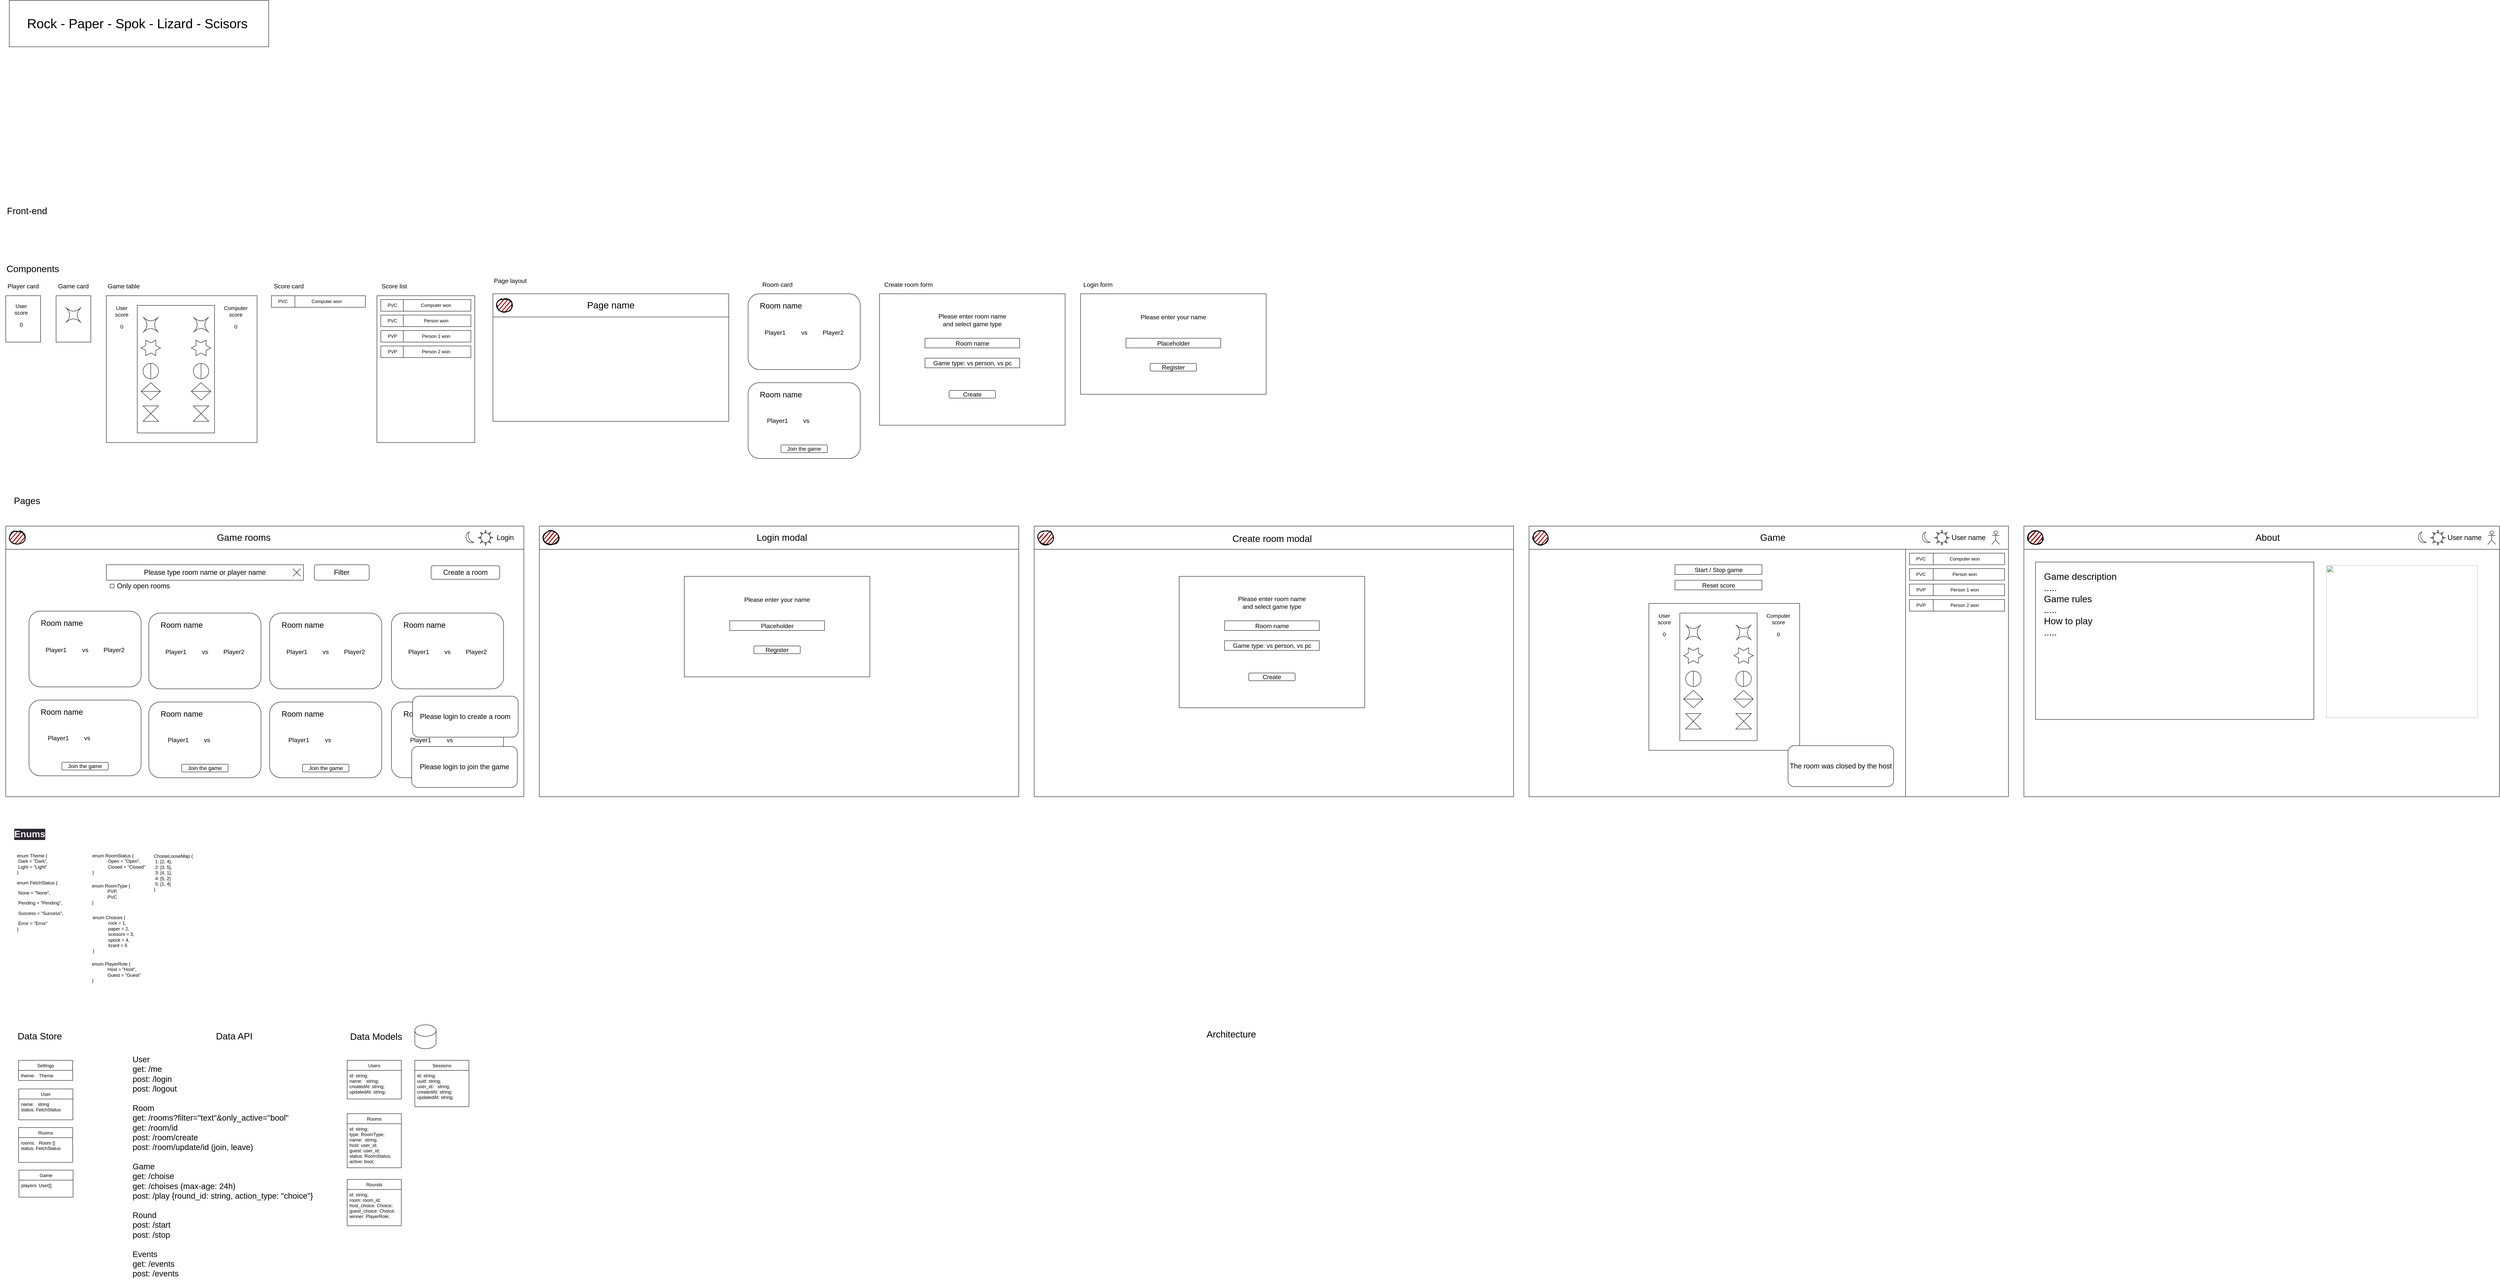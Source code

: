 <mxfile version="21.1.2" type="device">
  <diagram id="Yhe4_dBiRpnGmSM2h0tJ" name="Page-1">
    <mxGraphModel dx="2216" dy="2656" grid="1" gridSize="10" guides="1" tooltips="1" connect="1" arrows="1" fold="1" page="1" pageScale="1" pageWidth="827" pageHeight="1169" math="0" shadow="0">
      <root>
        <mxCell id="0" />
        <mxCell id="1" parent="0" />
        <mxCell id="0bNmZjSGsrC72rVKNUDb-1" value="" style="rounded=0;whiteSpace=wrap;html=1;" parent="1" vertex="1">
          <mxGeometry x="400" y="204" width="390" height="380" as="geometry" />
        </mxCell>
        <mxCell id="0bNmZjSGsrC72rVKNUDb-2" value="User score" style="text;html=1;strokeColor=none;fillColor=none;align=center;verticalAlign=middle;whiteSpace=wrap;rounded=0;fontSize=14;" parent="1" vertex="1">
          <mxGeometry x="410" y="229" width="60" height="30" as="geometry" />
        </mxCell>
        <mxCell id="0bNmZjSGsrC72rVKNUDb-3" value="Computer score" style="text;html=1;strokeColor=none;fillColor=none;align=center;verticalAlign=middle;whiteSpace=wrap;rounded=0;fontSize=14;" parent="1" vertex="1">
          <mxGeometry x="700" y="229" width="70" height="30" as="geometry" />
        </mxCell>
        <mxCell id="0bNmZjSGsrC72rVKNUDb-5" value="0" style="text;html=1;strokeColor=none;fillColor=none;align=center;verticalAlign=middle;whiteSpace=wrap;rounded=0;fontSize=14;" parent="1" vertex="1">
          <mxGeometry x="410" y="269" width="60" height="30" as="geometry" />
        </mxCell>
        <mxCell id="0bNmZjSGsrC72rVKNUDb-6" value="0" style="text;html=1;strokeColor=none;fillColor=none;align=center;verticalAlign=middle;whiteSpace=wrap;rounded=0;fontSize=14;" parent="1" vertex="1">
          <mxGeometry x="700" y="269" width="70" height="30" as="geometry" />
        </mxCell>
        <mxCell id="0bNmZjSGsrC72rVKNUDb-36" value="" style="rounded=0;whiteSpace=wrap;html=1;fontSize=14;" parent="1" vertex="1">
          <mxGeometry x="480" y="229" width="200" height="330" as="geometry" />
        </mxCell>
        <mxCell id="0bNmZjSGsrC72rVKNUDb-37" value="" style="shape=collate;whiteSpace=wrap;html=1;fontSize=14;" parent="1" vertex="1">
          <mxGeometry x="625" y="489" width="40" height="40" as="geometry" />
        </mxCell>
        <mxCell id="0bNmZjSGsrC72rVKNUDb-38" value="" style="shape=sortShape;perimeter=rhombusPerimeter;whiteSpace=wrap;html=1;fontSize=14;" parent="1" vertex="1">
          <mxGeometry x="620" y="429" width="50" height="45" as="geometry" />
        </mxCell>
        <mxCell id="0bNmZjSGsrC72rVKNUDb-39" value="" style="shape=lineEllipse;line=vertical;perimeter=ellipsePerimeter;whiteSpace=wrap;html=1;backgroundOutline=1;fontSize=14;" parent="1" vertex="1">
          <mxGeometry x="625" y="379" width="40" height="40" as="geometry" />
        </mxCell>
        <mxCell id="0bNmZjSGsrC72rVKNUDb-40" value="" style="shape=switch;whiteSpace=wrap;html=1;fontSize=14;" parent="1" vertex="1">
          <mxGeometry x="625" y="259" width="40" height="40" as="geometry" />
        </mxCell>
        <mxCell id="0bNmZjSGsrC72rVKNUDb-41" value="" style="verticalLabelPosition=bottom;verticalAlign=top;html=1;shape=mxgraph.basic.6_point_star;fontSize=14;" parent="1" vertex="1">
          <mxGeometry x="620" y="319" width="50" height="40" as="geometry" />
        </mxCell>
        <mxCell id="0bNmZjSGsrC72rVKNUDb-45" value="" style="shape=collate;whiteSpace=wrap;html=1;fontSize=14;" parent="1" vertex="1">
          <mxGeometry x="495" y="489" width="40" height="40" as="geometry" />
        </mxCell>
        <mxCell id="0bNmZjSGsrC72rVKNUDb-46" value="" style="shape=sortShape;perimeter=rhombusPerimeter;whiteSpace=wrap;html=1;fontSize=14;" parent="1" vertex="1">
          <mxGeometry x="490" y="429" width="50" height="45" as="geometry" />
        </mxCell>
        <mxCell id="0bNmZjSGsrC72rVKNUDb-47" value="" style="shape=lineEllipse;line=vertical;perimeter=ellipsePerimeter;whiteSpace=wrap;html=1;backgroundOutline=1;fontSize=14;" parent="1" vertex="1">
          <mxGeometry x="495" y="379" width="40" height="40" as="geometry" />
        </mxCell>
        <mxCell id="0bNmZjSGsrC72rVKNUDb-49" value="" style="verticalLabelPosition=bottom;verticalAlign=top;html=1;shape=mxgraph.basic.6_point_star;fontSize=14;" parent="1" vertex="1">
          <mxGeometry x="490" y="319" width="50" height="40" as="geometry" />
        </mxCell>
        <mxCell id="0bNmZjSGsrC72rVKNUDb-50" value="Components" style="text;html=1;strokeColor=none;fillColor=none;align=center;verticalAlign=middle;whiteSpace=wrap;rounded=0;fontSize=24;" parent="1" vertex="1">
          <mxGeometry x="140" y="120" width="140" height="30" as="geometry" />
        </mxCell>
        <mxCell id="0bNmZjSGsrC72rVKNUDb-56" value="" style="rounded=0;whiteSpace=wrap;html=1;" parent="1" vertex="1">
          <mxGeometry x="140" y="204" width="90" height="120" as="geometry" />
        </mxCell>
        <mxCell id="0bNmZjSGsrC72rVKNUDb-62" value="User score" style="text;html=1;strokeColor=none;fillColor=none;align=center;verticalAlign=middle;whiteSpace=wrap;rounded=0;fontSize=14;" parent="1" vertex="1">
          <mxGeometry x="150" y="224" width="60" height="30" as="geometry" />
        </mxCell>
        <mxCell id="0bNmZjSGsrC72rVKNUDb-63" value="0" style="text;html=1;strokeColor=none;fillColor=none;align=center;verticalAlign=middle;whiteSpace=wrap;rounded=0;fontSize=14;" parent="1" vertex="1">
          <mxGeometry x="150" y="264" width="60" height="30" as="geometry" />
        </mxCell>
        <mxCell id="0bNmZjSGsrC72rVKNUDb-64" value="Game table" style="text;html=1;strokeColor=none;fillColor=none;align=center;verticalAlign=middle;whiteSpace=wrap;rounded=0;fontSize=16;" parent="1" vertex="1">
          <mxGeometry x="400" y="164" width="90" height="30" as="geometry" />
        </mxCell>
        <mxCell id="0bNmZjSGsrC72rVKNUDb-65" value="Player card" style="text;html=1;strokeColor=none;fillColor=none;align=center;verticalAlign=middle;whiteSpace=wrap;rounded=0;fontSize=16;" parent="1" vertex="1">
          <mxGeometry x="140" y="164" width="90" height="30" as="geometry" />
        </mxCell>
        <mxCell id="0bNmZjSGsrC72rVKNUDb-66" value="Game card" style="text;html=1;strokeColor=none;fillColor=none;align=center;verticalAlign=middle;whiteSpace=wrap;rounded=0;fontSize=16;" parent="1" vertex="1">
          <mxGeometry x="270" y="164" width="90" height="30" as="geometry" />
        </mxCell>
        <mxCell id="0bNmZjSGsrC72rVKNUDb-67" value="" style="rounded=0;whiteSpace=wrap;html=1;" parent="1" vertex="1">
          <mxGeometry x="270" y="204" width="90" height="120" as="geometry" />
        </mxCell>
        <mxCell id="0bNmZjSGsrC72rVKNUDb-70" value="" style="shape=switch;whiteSpace=wrap;html=1;fontSize=14;" parent="1" vertex="1">
          <mxGeometry x="495" y="259" width="40" height="40" as="geometry" />
        </mxCell>
        <mxCell id="0bNmZjSGsrC72rVKNUDb-71" value="" style="shape=switch;whiteSpace=wrap;html=1;fontSize=14;" parent="1" vertex="1">
          <mxGeometry x="295" y="234" width="40" height="40" as="geometry" />
        </mxCell>
        <mxCell id="cxl0kjxxXBH_ArZUtwH2-2" value="Score list" style="text;html=1;strokeColor=none;fillColor=none;align=center;verticalAlign=middle;whiteSpace=wrap;rounded=0;fontSize=16;" parent="1" vertex="1">
          <mxGeometry x="1100" y="164" width="90" height="30" as="geometry" />
        </mxCell>
        <mxCell id="cxl0kjxxXBH_ArZUtwH2-21" value="" style="rounded=0;whiteSpace=wrap;html=1;" parent="1" vertex="1">
          <mxGeometry x="1100" y="204" width="253" height="380" as="geometry" />
        </mxCell>
        <mxCell id="cxl0kjxxXBH_ArZUtwH2-22" value="" style="rounded=0;whiteSpace=wrap;html=1;" parent="1" vertex="1">
          <mxGeometry x="1110" y="214" width="233" height="30" as="geometry" />
        </mxCell>
        <mxCell id="cxl0kjxxXBH_ArZUtwH2-23" value="PVC" style="text;html=1;strokeColor=none;fillColor=none;align=center;verticalAlign=middle;whiteSpace=wrap;rounded=0;" parent="1" vertex="1">
          <mxGeometry x="1110" y="214" width="60" height="30" as="geometry" />
        </mxCell>
        <mxCell id="cxl0kjxxXBH_ArZUtwH2-25" value="" style="endArrow=none;html=1;rounded=0;entryX=0.25;entryY=0;entryDx=0;entryDy=0;exitX=0.25;exitY=1;exitDx=0;exitDy=0;" parent="1" source="cxl0kjxxXBH_ArZUtwH2-22" target="cxl0kjxxXBH_ArZUtwH2-22" edge="1">
          <mxGeometry width="50" height="50" relative="1" as="geometry">
            <mxPoint x="1170" y="274" as="sourcePoint" />
            <mxPoint x="1200" y="224" as="targetPoint" />
          </mxGeometry>
        </mxCell>
        <mxCell id="cxl0kjxxXBH_ArZUtwH2-27" value="Computer won" style="text;html=1;strokeColor=none;fillColor=none;align=center;verticalAlign=middle;whiteSpace=wrap;rounded=0;" parent="1" vertex="1">
          <mxGeometry x="1203" y="214" width="100" height="30" as="geometry" />
        </mxCell>
        <mxCell id="cxl0kjxxXBH_ArZUtwH2-28" value="" style="rounded=0;whiteSpace=wrap;html=1;" parent="1" vertex="1">
          <mxGeometry x="1110" y="254" width="233" height="30" as="geometry" />
        </mxCell>
        <mxCell id="cxl0kjxxXBH_ArZUtwH2-29" value="PVC" style="text;html=1;strokeColor=none;fillColor=none;align=center;verticalAlign=middle;whiteSpace=wrap;rounded=0;" parent="1" vertex="1">
          <mxGeometry x="1110" y="254" width="60" height="30" as="geometry" />
        </mxCell>
        <mxCell id="cxl0kjxxXBH_ArZUtwH2-30" value="" style="endArrow=none;html=1;rounded=0;entryX=0.25;entryY=0;entryDx=0;entryDy=0;exitX=0.25;exitY=1;exitDx=0;exitDy=0;" parent="1" source="cxl0kjxxXBH_ArZUtwH2-28" target="cxl0kjxxXBH_ArZUtwH2-28" edge="1">
          <mxGeometry width="50" height="50" relative="1" as="geometry">
            <mxPoint x="1170" y="314" as="sourcePoint" />
            <mxPoint x="1200" y="264" as="targetPoint" />
          </mxGeometry>
        </mxCell>
        <mxCell id="cxl0kjxxXBH_ArZUtwH2-31" value="Person won" style="text;html=1;strokeColor=none;fillColor=none;align=center;verticalAlign=middle;whiteSpace=wrap;rounded=0;" parent="1" vertex="1">
          <mxGeometry x="1203" y="254" width="100" height="30" as="geometry" />
        </mxCell>
        <mxCell id="cxl0kjxxXBH_ArZUtwH2-32" value="" style="rounded=0;whiteSpace=wrap;html=1;" parent="1" vertex="1">
          <mxGeometry x="1110" y="294" width="233" height="30" as="geometry" />
        </mxCell>
        <mxCell id="cxl0kjxxXBH_ArZUtwH2-33" value="PVP" style="text;html=1;strokeColor=none;fillColor=none;align=center;verticalAlign=middle;whiteSpace=wrap;rounded=0;" parent="1" vertex="1">
          <mxGeometry x="1110" y="294" width="60" height="30" as="geometry" />
        </mxCell>
        <mxCell id="cxl0kjxxXBH_ArZUtwH2-34" value="" style="endArrow=none;html=1;rounded=0;entryX=0.25;entryY=0;entryDx=0;entryDy=0;exitX=0.25;exitY=1;exitDx=0;exitDy=0;" parent="1" source="cxl0kjxxXBH_ArZUtwH2-32" target="cxl0kjxxXBH_ArZUtwH2-32" edge="1">
          <mxGeometry width="50" height="50" relative="1" as="geometry">
            <mxPoint x="1170" y="354" as="sourcePoint" />
            <mxPoint x="1200" y="304" as="targetPoint" />
          </mxGeometry>
        </mxCell>
        <mxCell id="cxl0kjxxXBH_ArZUtwH2-35" value="Person 1 won" style="text;html=1;strokeColor=none;fillColor=none;align=center;verticalAlign=middle;whiteSpace=wrap;rounded=0;" parent="1" vertex="1">
          <mxGeometry x="1203" y="294" width="100" height="30" as="geometry" />
        </mxCell>
        <mxCell id="cxl0kjxxXBH_ArZUtwH2-36" value="" style="rounded=0;whiteSpace=wrap;html=1;" parent="1" vertex="1">
          <mxGeometry x="1110" y="334" width="233" height="30" as="geometry" />
        </mxCell>
        <mxCell id="cxl0kjxxXBH_ArZUtwH2-37" value="PVP" style="text;html=1;strokeColor=none;fillColor=none;align=center;verticalAlign=middle;whiteSpace=wrap;rounded=0;" parent="1" vertex="1">
          <mxGeometry x="1110" y="334" width="60" height="30" as="geometry" />
        </mxCell>
        <mxCell id="cxl0kjxxXBH_ArZUtwH2-38" value="" style="endArrow=none;html=1;rounded=0;entryX=0.25;entryY=0;entryDx=0;entryDy=0;exitX=0.25;exitY=1;exitDx=0;exitDy=0;" parent="1" source="cxl0kjxxXBH_ArZUtwH2-36" target="cxl0kjxxXBH_ArZUtwH2-36" edge="1">
          <mxGeometry width="50" height="50" relative="1" as="geometry">
            <mxPoint x="1170" y="394" as="sourcePoint" />
            <mxPoint x="1200" y="344" as="targetPoint" />
          </mxGeometry>
        </mxCell>
        <mxCell id="cxl0kjxxXBH_ArZUtwH2-39" value="Person 2&amp;nbsp;won" style="text;html=1;strokeColor=none;fillColor=none;align=center;verticalAlign=middle;whiteSpace=wrap;rounded=0;" parent="1" vertex="1">
          <mxGeometry x="1203" y="334" width="100" height="30" as="geometry" />
        </mxCell>
        <mxCell id="cxl0kjxxXBH_ArZUtwH2-40" value="Score card" style="text;html=1;strokeColor=none;fillColor=none;align=center;verticalAlign=middle;whiteSpace=wrap;rounded=0;fontSize=16;" parent="1" vertex="1">
          <mxGeometry x="827" y="164" width="90" height="30" as="geometry" />
        </mxCell>
        <mxCell id="cxl0kjxxXBH_ArZUtwH2-41" value="" style="rounded=0;whiteSpace=wrap;html=1;" parent="1" vertex="1">
          <mxGeometry x="827" y="204" width="243" height="30" as="geometry" />
        </mxCell>
        <mxCell id="cxl0kjxxXBH_ArZUtwH2-42" value="PVC" style="text;html=1;strokeColor=none;fillColor=none;align=center;verticalAlign=middle;whiteSpace=wrap;rounded=0;" parent="1" vertex="1">
          <mxGeometry x="827" y="204" width="60" height="30" as="geometry" />
        </mxCell>
        <mxCell id="cxl0kjxxXBH_ArZUtwH2-43" value="" style="endArrow=none;html=1;rounded=0;entryX=0.25;entryY=0;entryDx=0;entryDy=0;exitX=0.25;exitY=1;exitDx=0;exitDy=0;" parent="1" source="cxl0kjxxXBH_ArZUtwH2-41" target="cxl0kjxxXBH_ArZUtwH2-41" edge="1">
          <mxGeometry width="50" height="50" relative="1" as="geometry">
            <mxPoint x="887" y="264" as="sourcePoint" />
            <mxPoint x="917" y="214" as="targetPoint" />
          </mxGeometry>
        </mxCell>
        <mxCell id="cxl0kjxxXBH_ArZUtwH2-44" value="Computer won" style="text;html=1;strokeColor=none;fillColor=none;align=center;verticalAlign=middle;whiteSpace=wrap;rounded=0;" parent="1" vertex="1">
          <mxGeometry x="920" y="204" width="100" height="30" as="geometry" />
        </mxCell>
        <mxCell id="cxl0kjxxXBH_ArZUtwH2-80" value="" style="rounded=0;whiteSpace=wrap;html=1;" parent="1" vertex="1">
          <mxGeometry x="4080" y="800" width="1240" height="700" as="geometry" />
        </mxCell>
        <mxCell id="cxl0kjxxXBH_ArZUtwH2-81" value="" style="rounded=0;whiteSpace=wrap;html=1;" parent="1" vertex="1">
          <mxGeometry x="4390" y="1000" width="390" height="380" as="geometry" />
        </mxCell>
        <mxCell id="cxl0kjxxXBH_ArZUtwH2-82" value="User score" style="text;html=1;strokeColor=none;fillColor=none;align=center;verticalAlign=middle;whiteSpace=wrap;rounded=0;fontSize=14;" parent="1" vertex="1">
          <mxGeometry x="4400" y="1025" width="60" height="30" as="geometry" />
        </mxCell>
        <mxCell id="cxl0kjxxXBH_ArZUtwH2-83" value="Computer score" style="text;html=1;strokeColor=none;fillColor=none;align=center;verticalAlign=middle;whiteSpace=wrap;rounded=0;fontSize=14;" parent="1" vertex="1">
          <mxGeometry x="4690" y="1025" width="70" height="30" as="geometry" />
        </mxCell>
        <mxCell id="cxl0kjxxXBH_ArZUtwH2-84" value="0" style="text;html=1;strokeColor=none;fillColor=none;align=center;verticalAlign=middle;whiteSpace=wrap;rounded=0;fontSize=14;" parent="1" vertex="1">
          <mxGeometry x="4400" y="1065" width="60" height="30" as="geometry" />
        </mxCell>
        <mxCell id="cxl0kjxxXBH_ArZUtwH2-85" value="0" style="text;html=1;strokeColor=none;fillColor=none;align=center;verticalAlign=middle;whiteSpace=wrap;rounded=0;fontSize=14;" parent="1" vertex="1">
          <mxGeometry x="4690" y="1065" width="70" height="30" as="geometry" />
        </mxCell>
        <mxCell id="cxl0kjxxXBH_ArZUtwH2-86" value="" style="rounded=0;whiteSpace=wrap;html=1;fontSize=14;" parent="1" vertex="1">
          <mxGeometry x="4470" y="1025" width="200" height="330" as="geometry" />
        </mxCell>
        <mxCell id="cxl0kjxxXBH_ArZUtwH2-87" value="" style="shape=collate;whiteSpace=wrap;html=1;fontSize=14;" parent="1" vertex="1">
          <mxGeometry x="4615" y="1285" width="40" height="40" as="geometry" />
        </mxCell>
        <mxCell id="cxl0kjxxXBH_ArZUtwH2-88" value="" style="shape=sortShape;perimeter=rhombusPerimeter;whiteSpace=wrap;html=1;fontSize=14;" parent="1" vertex="1">
          <mxGeometry x="4610" y="1225" width="50" height="45" as="geometry" />
        </mxCell>
        <mxCell id="cxl0kjxxXBH_ArZUtwH2-89" value="" style="shape=lineEllipse;line=vertical;perimeter=ellipsePerimeter;whiteSpace=wrap;html=1;backgroundOutline=1;fontSize=14;" parent="1" vertex="1">
          <mxGeometry x="4615" y="1175" width="40" height="40" as="geometry" />
        </mxCell>
        <mxCell id="cxl0kjxxXBH_ArZUtwH2-90" value="" style="shape=switch;whiteSpace=wrap;html=1;fontSize=14;" parent="1" vertex="1">
          <mxGeometry x="4615" y="1055" width="40" height="40" as="geometry" />
        </mxCell>
        <mxCell id="cxl0kjxxXBH_ArZUtwH2-91" value="" style="verticalLabelPosition=bottom;verticalAlign=top;html=1;shape=mxgraph.basic.6_point_star;fontSize=14;" parent="1" vertex="1">
          <mxGeometry x="4610" y="1115" width="50" height="40" as="geometry" />
        </mxCell>
        <mxCell id="cxl0kjxxXBH_ArZUtwH2-92" value="" style="shape=collate;whiteSpace=wrap;html=1;fontSize=14;" parent="1" vertex="1">
          <mxGeometry x="4485" y="1285" width="40" height="40" as="geometry" />
        </mxCell>
        <mxCell id="cxl0kjxxXBH_ArZUtwH2-93" value="" style="shape=sortShape;perimeter=rhombusPerimeter;whiteSpace=wrap;html=1;fontSize=14;" parent="1" vertex="1">
          <mxGeometry x="4480" y="1225" width="50" height="45" as="geometry" />
        </mxCell>
        <mxCell id="cxl0kjxxXBH_ArZUtwH2-94" value="" style="shape=lineEllipse;line=vertical;perimeter=ellipsePerimeter;whiteSpace=wrap;html=1;backgroundOutline=1;fontSize=14;" parent="1" vertex="1">
          <mxGeometry x="4485" y="1175" width="40" height="40" as="geometry" />
        </mxCell>
        <mxCell id="cxl0kjxxXBH_ArZUtwH2-95" value="" style="verticalLabelPosition=bottom;verticalAlign=top;html=1;shape=mxgraph.basic.6_point_star;fontSize=14;" parent="1" vertex="1">
          <mxGeometry x="4480" y="1115" width="50" height="40" as="geometry" />
        </mxCell>
        <mxCell id="cxl0kjxxXBH_ArZUtwH2-96" value="" style="shape=switch;whiteSpace=wrap;html=1;fontSize=14;" parent="1" vertex="1">
          <mxGeometry x="4485" y="1055" width="40" height="40" as="geometry" />
        </mxCell>
        <mxCell id="cxl0kjxxXBH_ArZUtwH2-97" value="" style="rounded=0;whiteSpace=wrap;html=1;" parent="1" vertex="1">
          <mxGeometry x="5054" y="860" width="266" height="640" as="geometry" />
        </mxCell>
        <mxCell id="cxl0kjxxXBH_ArZUtwH2-98" value="" style="rounded=0;whiteSpace=wrap;html=1;" parent="1" vertex="1">
          <mxGeometry x="5064" y="870" width="246" height="30" as="geometry" />
        </mxCell>
        <mxCell id="cxl0kjxxXBH_ArZUtwH2-99" value="PVC" style="text;html=1;strokeColor=none;fillColor=none;align=center;verticalAlign=middle;whiteSpace=wrap;rounded=0;" parent="1" vertex="1">
          <mxGeometry x="5064" y="870" width="60" height="30" as="geometry" />
        </mxCell>
        <mxCell id="cxl0kjxxXBH_ArZUtwH2-100" value="" style="endArrow=none;html=1;rounded=0;entryX=0.25;entryY=0;entryDx=0;entryDy=0;exitX=0.25;exitY=1;exitDx=0;exitDy=0;" parent="1" source="cxl0kjxxXBH_ArZUtwH2-98" target="cxl0kjxxXBH_ArZUtwH2-98" edge="1">
          <mxGeometry width="50" height="50" relative="1" as="geometry">
            <mxPoint x="5124" y="930" as="sourcePoint" />
            <mxPoint x="5154" y="880" as="targetPoint" />
          </mxGeometry>
        </mxCell>
        <mxCell id="cxl0kjxxXBH_ArZUtwH2-101" value="Computer won" style="text;html=1;strokeColor=none;fillColor=none;align=center;verticalAlign=middle;whiteSpace=wrap;rounded=0;" parent="1" vertex="1">
          <mxGeometry x="5157" y="870" width="100" height="30" as="geometry" />
        </mxCell>
        <mxCell id="cxl0kjxxXBH_ArZUtwH2-102" value="" style="rounded=0;whiteSpace=wrap;html=1;" parent="1" vertex="1">
          <mxGeometry x="5064" y="910" width="246" height="30" as="geometry" />
        </mxCell>
        <mxCell id="cxl0kjxxXBH_ArZUtwH2-103" value="PVC" style="text;html=1;strokeColor=none;fillColor=none;align=center;verticalAlign=middle;whiteSpace=wrap;rounded=0;" parent="1" vertex="1">
          <mxGeometry x="5064" y="910" width="60" height="30" as="geometry" />
        </mxCell>
        <mxCell id="cxl0kjxxXBH_ArZUtwH2-104" value="" style="endArrow=none;html=1;rounded=0;entryX=0.25;entryY=0;entryDx=0;entryDy=0;exitX=0.25;exitY=1;exitDx=0;exitDy=0;" parent="1" source="cxl0kjxxXBH_ArZUtwH2-102" target="cxl0kjxxXBH_ArZUtwH2-102" edge="1">
          <mxGeometry width="50" height="50" relative="1" as="geometry">
            <mxPoint x="5124" y="970" as="sourcePoint" />
            <mxPoint x="5154" y="920" as="targetPoint" />
          </mxGeometry>
        </mxCell>
        <mxCell id="cxl0kjxxXBH_ArZUtwH2-105" value="Person won" style="text;html=1;strokeColor=none;fillColor=none;align=center;verticalAlign=middle;whiteSpace=wrap;rounded=0;" parent="1" vertex="1">
          <mxGeometry x="5157" y="910" width="100" height="30" as="geometry" />
        </mxCell>
        <mxCell id="cxl0kjxxXBH_ArZUtwH2-106" value="" style="rounded=0;whiteSpace=wrap;html=1;" parent="1" vertex="1">
          <mxGeometry x="5064" y="950" width="246" height="30" as="geometry" />
        </mxCell>
        <mxCell id="cxl0kjxxXBH_ArZUtwH2-107" value="PVP" style="text;html=1;strokeColor=none;fillColor=none;align=center;verticalAlign=middle;whiteSpace=wrap;rounded=0;" parent="1" vertex="1">
          <mxGeometry x="5064" y="950" width="60" height="30" as="geometry" />
        </mxCell>
        <mxCell id="cxl0kjxxXBH_ArZUtwH2-108" value="" style="endArrow=none;html=1;rounded=0;entryX=0.25;entryY=0;entryDx=0;entryDy=0;exitX=0.25;exitY=1;exitDx=0;exitDy=0;" parent="1" source="cxl0kjxxXBH_ArZUtwH2-106" target="cxl0kjxxXBH_ArZUtwH2-106" edge="1">
          <mxGeometry width="50" height="50" relative="1" as="geometry">
            <mxPoint x="5124" y="1010" as="sourcePoint" />
            <mxPoint x="5154" y="960" as="targetPoint" />
          </mxGeometry>
        </mxCell>
        <mxCell id="cxl0kjxxXBH_ArZUtwH2-109" value="Person 1 won" style="text;html=1;strokeColor=none;fillColor=none;align=center;verticalAlign=middle;whiteSpace=wrap;rounded=0;" parent="1" vertex="1">
          <mxGeometry x="5157" y="950" width="100" height="30" as="geometry" />
        </mxCell>
        <mxCell id="cxl0kjxxXBH_ArZUtwH2-110" value="" style="rounded=0;whiteSpace=wrap;html=1;" parent="1" vertex="1">
          <mxGeometry x="5064" y="990" width="246" height="30" as="geometry" />
        </mxCell>
        <mxCell id="cxl0kjxxXBH_ArZUtwH2-111" value="PVP" style="text;html=1;strokeColor=none;fillColor=none;align=center;verticalAlign=middle;whiteSpace=wrap;rounded=0;" parent="1" vertex="1">
          <mxGeometry x="5064" y="990" width="60" height="30" as="geometry" />
        </mxCell>
        <mxCell id="cxl0kjxxXBH_ArZUtwH2-112" value="" style="endArrow=none;html=1;rounded=0;entryX=0.25;entryY=0;entryDx=0;entryDy=0;exitX=0.25;exitY=1;exitDx=0;exitDy=0;" parent="1" source="cxl0kjxxXBH_ArZUtwH2-110" target="cxl0kjxxXBH_ArZUtwH2-110" edge="1">
          <mxGeometry width="50" height="50" relative="1" as="geometry">
            <mxPoint x="5124" y="1050" as="sourcePoint" />
            <mxPoint x="5154" y="1000" as="targetPoint" />
          </mxGeometry>
        </mxCell>
        <mxCell id="cxl0kjxxXBH_ArZUtwH2-113" value="Person 2&amp;nbsp;won" style="text;html=1;strokeColor=none;fillColor=none;align=center;verticalAlign=middle;whiteSpace=wrap;rounded=0;" parent="1" vertex="1">
          <mxGeometry x="5157" y="990" width="100" height="30" as="geometry" />
        </mxCell>
        <mxCell id="cxl0kjxxXBH_ArZUtwH2-114" value="" style="rounded=0;whiteSpace=wrap;html=1;" parent="1" vertex="1">
          <mxGeometry x="4080" y="800" width="1240" height="60" as="geometry" />
        </mxCell>
        <mxCell id="cxl0kjxxXBH_ArZUtwH2-115" value="" style="ellipse;whiteSpace=wrap;html=1;strokeWidth=2;fillWeight=2;hachureGap=8;fillColor=#990000;fillStyle=dots;sketch=1;" parent="1" vertex="1">
          <mxGeometry x="4090" y="812.5" width="40" height="35" as="geometry" />
        </mxCell>
        <mxCell id="cxl0kjxxXBH_ArZUtwH2-119" value="Game" style="text;html=1;strokeColor=none;fillColor=none;align=center;verticalAlign=middle;whiteSpace=wrap;rounded=0;fontSize=24;" parent="1" vertex="1">
          <mxGeometry x="4633.75" y="815" width="152.5" height="30" as="geometry" />
        </mxCell>
        <mxCell id="cxl0kjxxXBH_ArZUtwH2-122" value="" style="rounded=0;whiteSpace=wrap;html=1;" parent="1" vertex="1">
          <mxGeometry x="5360" y="800" width="1230" height="700" as="geometry" />
        </mxCell>
        <mxCell id="cxl0kjxxXBH_ArZUtwH2-156" value="" style="rounded=0;whiteSpace=wrap;html=1;" parent="1" vertex="1">
          <mxGeometry x="5360" y="800" width="1230" height="60" as="geometry" />
        </mxCell>
        <mxCell id="cxl0kjxxXBH_ArZUtwH2-157" value="" style="ellipse;whiteSpace=wrap;html=1;strokeWidth=2;fillWeight=2;hachureGap=8;fillColor=#990000;fillStyle=dots;sketch=1;" parent="1" vertex="1">
          <mxGeometry x="5370" y="812.5" width="40" height="35" as="geometry" />
        </mxCell>
        <mxCell id="cxl0kjxxXBH_ArZUtwH2-158" value="About" style="text;html=1;strokeColor=none;fillColor=none;align=center;verticalAlign=middle;whiteSpace=wrap;rounded=0;fontSize=24;" parent="1" vertex="1">
          <mxGeometry x="5913.75" y="815" width="152.5" height="30" as="geometry" />
        </mxCell>
        <mxCell id="cxl0kjxxXBH_ArZUtwH2-162" value="&lt;meta charset=&quot;utf-8&quot;&gt;&lt;b id=&quot;docs-internal-guid-2ac57503-7fff-f6e9-b4ce-fe7399920512&quot; style=&quot;font-weight:normal;&quot;&gt;&lt;span style=&quot;border:none;display:inline-block;overflow:hidden;width:392px;height:395px;&quot;&gt;&lt;img style=&quot;margin-left:0px;margin-top:0px;&quot; height=&quot;395&quot; width=&quot;392&quot; src=&quot;https://lh4.googleusercontent.com/ucB3--M_30yGmEJfpCYrcSXI10EfaZs7s7QzJCr9ZlQcQEuOCeqfJs1aZdH_60KvUX0px6kwdvN_eWKWVX5hDx8XnCVTqWFpMG9bXi8JX_VUq0w6X02LqLYFUOr1EMrZA6esCNFl2YM-uINndnB2cv4&quot;&gt;&lt;/span&gt;&lt;/b&gt;" style="text;whiteSpace=wrap;html=1;fontSize=24;" parent="1" vertex="1">
          <mxGeometry x="6140" y="894" width="430" height="430" as="geometry" />
        </mxCell>
        <mxCell id="cxl0kjxxXBH_ArZUtwH2-163" value="" style="rounded=0;whiteSpace=wrap;html=1;fontSize=24;" parent="1" vertex="1">
          <mxGeometry x="5390" y="893" width="720" height="407" as="geometry" />
        </mxCell>
        <mxCell id="cxl0kjxxXBH_ArZUtwH2-165" value="Game description&lt;br&gt;.....&lt;br&gt;Game rules&lt;br&gt;.....&lt;br&gt;How to play&lt;br&gt;....." style="text;html=1;strokeColor=none;fillColor=none;align=left;verticalAlign=top;whiteSpace=wrap;rounded=0;fontSize=24;" parent="1" vertex="1">
          <mxGeometry x="5410" y="910" width="540" height="320" as="geometry" />
        </mxCell>
        <mxCell id="47OpDiA0oA8PgdaGgZOF-1" value="" style="rounded=0;whiteSpace=wrap;html=1;" parent="1" vertex="1">
          <mxGeometry x="149" y="-560" width="671" height="120" as="geometry" />
        </mxCell>
        <mxCell id="47OpDiA0oA8PgdaGgZOF-2" value="Rock - Paper - Spok - Lizard - Scisors&amp;nbsp;" style="text;html=1;strokeColor=none;fillColor=none;align=center;verticalAlign=middle;whiteSpace=wrap;rounded=0;fontSize=34;" parent="1" vertex="1">
          <mxGeometry x="174.5" y="-542.5" width="620" height="85" as="geometry" />
        </mxCell>
        <mxCell id="47OpDiA0oA8PgdaGgZOF-55" value="Start / Stop game" style="rounded=0;whiteSpace=wrap;html=1;fontSize=16;" parent="1" vertex="1">
          <mxGeometry x="4457.5" y="900" width="225" height="25" as="geometry" />
        </mxCell>
        <mxCell id="47OpDiA0oA8PgdaGgZOF-56" value="Reset score" style="rounded=0;whiteSpace=wrap;html=1;fontSize=16;" parent="1" vertex="1">
          <mxGeometry x="4457.5" y="940" width="225" height="25" as="geometry" />
        </mxCell>
        <mxCell id="47OpDiA0oA8PgdaGgZOF-98" value="Pages" style="text;html=1;strokeColor=none;fillColor=none;align=center;verticalAlign=middle;whiteSpace=wrap;rounded=0;fontSize=24;" parent="1" vertex="1">
          <mxGeometry x="140" y="720" width="110" height="30" as="geometry" />
        </mxCell>
        <mxCell id="47OpDiA0oA8PgdaGgZOF-100" value="" style="rounded=0;whiteSpace=wrap;html=1;" parent="1" vertex="1">
          <mxGeometry x="1400" y="199" width="610" height="330" as="geometry" />
        </mxCell>
        <mxCell id="47OpDiA0oA8PgdaGgZOF-101" value="" style="rounded=0;whiteSpace=wrap;html=1;" parent="1" vertex="1">
          <mxGeometry x="1400" y="199" width="610" height="60" as="geometry" />
        </mxCell>
        <mxCell id="47OpDiA0oA8PgdaGgZOF-102" value="" style="ellipse;whiteSpace=wrap;html=1;strokeWidth=2;fillWeight=2;hachureGap=8;fillColor=#990000;fillStyle=dots;sketch=1;" parent="1" vertex="1">
          <mxGeometry x="1410" y="211.5" width="40" height="35" as="geometry" />
        </mxCell>
        <mxCell id="47OpDiA0oA8PgdaGgZOF-103" value="Page name" style="text;html=1;strokeColor=none;fillColor=none;align=center;verticalAlign=middle;whiteSpace=wrap;rounded=0;fontSize=24;" parent="1" vertex="1">
          <mxGeometry x="1635" y="214" width="140" height="30" as="geometry" />
        </mxCell>
        <mxCell id="47OpDiA0oA8PgdaGgZOF-105" value="Page layout" style="text;html=1;strokeColor=none;fillColor=none;align=center;verticalAlign=middle;whiteSpace=wrap;rounded=0;fontSize=16;" parent="1" vertex="1">
          <mxGeometry x="1400" y="150" width="90" height="30" as="geometry" />
        </mxCell>
        <mxCell id="47OpDiA0oA8PgdaGgZOF-106" value="" style="rounded=0;whiteSpace=wrap;html=1;" parent="1" vertex="1">
          <mxGeometry x="1520" y="800" width="1240" height="700" as="geometry" />
        </mxCell>
        <mxCell id="47OpDiA0oA8PgdaGgZOF-107" value="" style="rounded=0;whiteSpace=wrap;html=1;" parent="1" vertex="1">
          <mxGeometry x="1520" y="800" width="1240" height="60" as="geometry" />
        </mxCell>
        <mxCell id="47OpDiA0oA8PgdaGgZOF-108" value="" style="ellipse;whiteSpace=wrap;html=1;strokeWidth=2;fillWeight=2;hachureGap=8;fillColor=#990000;fillStyle=dots;sketch=1;" parent="1" vertex="1">
          <mxGeometry x="1530" y="812.5" width="40" height="35" as="geometry" />
        </mxCell>
        <mxCell id="47OpDiA0oA8PgdaGgZOF-109" value="Login modal" style="text;html=1;strokeColor=none;fillColor=none;align=center;verticalAlign=middle;whiteSpace=wrap;rounded=0;fontSize=24;" parent="1" vertex="1">
          <mxGeometry x="2065" y="815" width="165" height="30" as="geometry" />
        </mxCell>
        <mxCell id="47OpDiA0oA8PgdaGgZOF-110" value="" style="rounded=0;whiteSpace=wrap;html=1;" parent="1" vertex="1">
          <mxGeometry x="1895" y="930" width="480" height="260" as="geometry" />
        </mxCell>
        <mxCell id="47OpDiA0oA8PgdaGgZOF-111" value="Please enter your name" style="text;html=1;strokeColor=none;fillColor=none;align=center;verticalAlign=middle;whiteSpace=wrap;rounded=0;fontSize=16;" parent="1" vertex="1">
          <mxGeometry x="2035" y="975" width="200" height="30" as="geometry" />
        </mxCell>
        <mxCell id="47OpDiA0oA8PgdaGgZOF-112" value="Placeholder" style="rounded=0;whiteSpace=wrap;html=1;fontSize=16;" parent="1" vertex="1">
          <mxGeometry x="2012.5" y="1045" width="245" height="25" as="geometry" />
        </mxCell>
        <mxCell id="47OpDiA0oA8PgdaGgZOF-113" value="Register" style="rounded=1;whiteSpace=wrap;html=1;fontSize=16;" parent="1" vertex="1">
          <mxGeometry x="2075" y="1110" width="120" height="20" as="geometry" />
        </mxCell>
        <mxCell id="47OpDiA0oA8PgdaGgZOF-114" value="" style="rounded=0;whiteSpace=wrap;html=1;" parent="1" vertex="1">
          <mxGeometry x="140" y="800" width="1340" height="700" as="geometry" />
        </mxCell>
        <mxCell id="47OpDiA0oA8PgdaGgZOF-115" value="" style="rounded=0;whiteSpace=wrap;html=1;" parent="1" vertex="1">
          <mxGeometry x="140" y="800" width="1340" height="60" as="geometry" />
        </mxCell>
        <mxCell id="47OpDiA0oA8PgdaGgZOF-116" value="" style="ellipse;whiteSpace=wrap;html=1;strokeWidth=2;fillWeight=2;hachureGap=8;fillColor=#990000;fillStyle=dots;sketch=1;" parent="1" vertex="1">
          <mxGeometry x="150" y="812.5" width="40" height="35" as="geometry" />
        </mxCell>
        <mxCell id="47OpDiA0oA8PgdaGgZOF-117" value="Game rooms" style="text;html=1;strokeColor=none;fillColor=none;align=center;verticalAlign=middle;whiteSpace=wrap;rounded=0;fontSize=24;" parent="1" vertex="1">
          <mxGeometry x="662.5" y="815" width="185" height="30" as="geometry" />
        </mxCell>
        <mxCell id="47OpDiA0oA8PgdaGgZOF-124" value="Data API" style="text;html=1;strokeColor=none;fillColor=none;align=center;verticalAlign=middle;whiteSpace=wrap;rounded=0;fontSize=24;" parent="1" vertex="1">
          <mxGeometry x="661" y="2105" width="140" height="30" as="geometry" />
        </mxCell>
        <mxCell id="47OpDiA0oA8PgdaGgZOF-125" value="Data Store" style="text;html=1;strokeColor=none;fillColor=none;align=center;verticalAlign=middle;whiteSpace=wrap;rounded=0;fontSize=24;" parent="1" vertex="1">
          <mxGeometry x="157.5" y="2105" width="140" height="30" as="geometry" />
        </mxCell>
        <mxCell id="47OpDiA0oA8PgdaGgZOF-126" value="Architecture" style="text;html=1;strokeColor=none;fillColor=none;align=center;verticalAlign=middle;whiteSpace=wrap;rounded=0;fontSize=24;" parent="1" vertex="1">
          <mxGeometry x="3240" y="2100" width="140" height="30" as="geometry" />
        </mxCell>
        <mxCell id="47OpDiA0oA8PgdaGgZOF-127" value="Settings" style="swimlane;fontStyle=0;childLayout=stackLayout;horizontal=1;startSize=26;fillColor=none;horizontalStack=0;resizeParent=1;resizeParentMax=0;resizeLast=0;collapsible=1;marginBottom=0;" parent="1" vertex="1">
          <mxGeometry x="173" y="2182" width="140" height="52" as="geometry" />
        </mxCell>
        <mxCell id="47OpDiA0oA8PgdaGgZOF-128" value="theme:   Theme" style="text;strokeColor=none;fillColor=none;align=left;verticalAlign=top;spacingLeft=4;spacingRight=4;overflow=hidden;rotatable=0;points=[[0,0.5],[1,0.5]];portConstraint=eastwest;" parent="47OpDiA0oA8PgdaGgZOF-127" vertex="1">
          <mxGeometry y="26" width="140" height="26" as="geometry" />
        </mxCell>
        <mxCell id="47OpDiA0oA8PgdaGgZOF-129" value="&lt;h1&gt;&lt;/h1&gt;enum&amp;nbsp;&lt;span style=&quot;background-color: initial;&quot;&gt;Theme {&lt;br&gt;&lt;/span&gt;&lt;span style=&quot;background-color: initial;&quot;&gt;&lt;span style=&quot;white-space: pre;&quot;&gt; &lt;/span&gt;Dark = &quot;Dark&quot;,&lt;br&gt;&lt;/span&gt;&lt;span style=&quot;background-color: initial;&quot;&gt;&lt;span style=&quot;white-space: pre;&quot;&gt; &lt;/span&gt;Light = &quot;Light&quot;&lt;br&gt;&lt;/span&gt;&lt;span style=&quot;background-color: initial;&quot;&gt;}&lt;/span&gt;&lt;span style=&quot;background-color: initial;&quot;&gt;&lt;br&gt;&lt;/span&gt;&lt;p&gt;&lt;span style=&quot;background-color: initial;&quot;&gt;enum FetchStatus {&lt;/span&gt;&lt;/p&gt;&lt;p&gt;&lt;span style=&quot;background-color: initial; white-space: pre;&quot;&gt; &lt;/span&gt;&lt;span style=&quot;background-color: initial;&quot;&gt;None = &quot;None&quot;,&lt;/span&gt;&lt;/p&gt;&lt;p&gt;&lt;span style=&quot;background-color: initial;&quot;&gt;&lt;span style=&quot;white-space: pre;&quot;&gt; &lt;/span&gt;Pending = &quot;Pending&quot;,&lt;/span&gt;&lt;/p&gt;&lt;p&gt;&lt;span style=&quot;background-color: initial;&quot;&gt;&lt;span style=&quot;white-space: pre;&quot;&gt; &lt;/span&gt;Success = &quot;Success&quot;,&lt;/span&gt;&lt;/p&gt;&lt;span style=&quot;white-space: pre;&quot;&gt; &lt;/span&gt;Error = &quot;Error&quot;&lt;br&gt;&lt;span style=&quot;background-color: initial;&quot;&gt;}&lt;/span&gt;" style="text;html=1;strokeColor=none;fillColor=none;spacing=5;spacingTop=-20;whiteSpace=wrap;overflow=hidden;rounded=0;" parent="1" vertex="1">
          <mxGeometry x="163.5" y="1640" width="162" height="400" as="geometry" />
        </mxCell>
        <mxCell id="47OpDiA0oA8PgdaGgZOF-130" value="User" style="swimlane;fontStyle=0;childLayout=stackLayout;horizontal=1;startSize=26;fillColor=none;horizontalStack=0;resizeParent=1;resizeParentMax=0;resizeLast=0;collapsible=1;marginBottom=0;" parent="1" vertex="1">
          <mxGeometry x="173.5" y="2256" width="140" height="80" as="geometry" />
        </mxCell>
        <mxCell id="47OpDiA0oA8PgdaGgZOF-131" value="name:   string&#xa;status: FetchStatus" style="text;strokeColor=none;fillColor=none;align=left;verticalAlign=top;spacingLeft=4;spacingRight=4;overflow=hidden;rotatable=0;points=[[0,0.5],[1,0.5]];portConstraint=eastwest;" parent="47OpDiA0oA8PgdaGgZOF-130" vertex="1">
          <mxGeometry y="26" width="140" height="54" as="geometry" />
        </mxCell>
        <mxCell id="47OpDiA0oA8PgdaGgZOF-132" value="Rooms" style="swimlane;fontStyle=0;childLayout=stackLayout;horizontal=1;startSize=26;fillColor=none;horizontalStack=0;resizeParent=1;resizeParentMax=0;resizeLast=0;collapsible=1;marginBottom=0;" parent="1" vertex="1">
          <mxGeometry x="173" y="2356" width="140" height="90" as="geometry" />
        </mxCell>
        <mxCell id="47OpDiA0oA8PgdaGgZOF-133" value="rooms:   Room []&#xa;status: FetchStatus" style="text;strokeColor=none;fillColor=none;align=left;verticalAlign=top;spacingLeft=4;spacingRight=4;overflow=hidden;rotatable=0;points=[[0,0.5],[1,0.5]];portConstraint=eastwest;" parent="47OpDiA0oA8PgdaGgZOF-132" vertex="1">
          <mxGeometry y="26" width="140" height="64" as="geometry" />
        </mxCell>
        <mxCell id="XbKmYp0QOx75mLHdsZkM-2" value="" style="rounded=1;whiteSpace=wrap;html=1;" parent="1" vertex="1">
          <mxGeometry x="2060" y="199" width="290" height="196" as="geometry" />
        </mxCell>
        <mxCell id="XbKmYp0QOx75mLHdsZkM-4" value="Room name" style="text;html=1;strokeColor=none;fillColor=none;align=center;verticalAlign=middle;whiteSpace=wrap;rounded=0;fontSize=20;" parent="1" vertex="1">
          <mxGeometry x="2070" y="214" width="150" height="30" as="geometry" />
        </mxCell>
        <mxCell id="XbKmYp0QOx75mLHdsZkM-5" value="Player1" style="text;html=1;strokeColor=none;fillColor=none;align=center;verticalAlign=middle;whiteSpace=wrap;rounded=0;fontSize=16;" parent="1" vertex="1">
          <mxGeometry x="2090" y="284" width="80" height="30" as="geometry" />
        </mxCell>
        <mxCell id="XbKmYp0QOx75mLHdsZkM-6" value="" style="rounded=1;whiteSpace=wrap;html=1;" parent="1" vertex="1">
          <mxGeometry x="2060" y="429" width="290" height="196" as="geometry" />
        </mxCell>
        <mxCell id="XbKmYp0QOx75mLHdsZkM-7" value="Room name" style="text;html=1;strokeColor=none;fillColor=none;align=center;verticalAlign=middle;whiteSpace=wrap;rounded=0;fontSize=20;" parent="1" vertex="1">
          <mxGeometry x="2070" y="444" width="150" height="30" as="geometry" />
        </mxCell>
        <mxCell id="XbKmYp0QOx75mLHdsZkM-10" value="Player2" style="text;html=1;strokeColor=none;fillColor=none;align=center;verticalAlign=middle;whiteSpace=wrap;rounded=0;fontSize=16;" parent="1" vertex="1">
          <mxGeometry x="2244.5" y="284" width="70" height="30" as="geometry" />
        </mxCell>
        <mxCell id="XbKmYp0QOx75mLHdsZkM-11" value="vs" style="text;html=1;strokeColor=none;fillColor=none;align=center;verticalAlign=middle;whiteSpace=wrap;rounded=0;fontSize=16;" parent="1" vertex="1">
          <mxGeometry x="2192.5" y="284" width="25" height="30" as="geometry" />
        </mxCell>
        <mxCell id="XbKmYp0QOx75mLHdsZkM-13" value="Player1" style="text;html=1;strokeColor=none;fillColor=none;align=center;verticalAlign=middle;whiteSpace=wrap;rounded=0;fontSize=16;" parent="1" vertex="1">
          <mxGeometry x="2095.5" y="512" width="80" height="30" as="geometry" />
        </mxCell>
        <mxCell id="XbKmYp0QOx75mLHdsZkM-15" value="vs" style="text;html=1;strokeColor=none;fillColor=none;align=center;verticalAlign=middle;whiteSpace=wrap;rounded=0;fontSize=16;" parent="1" vertex="1">
          <mxGeometry x="2198" y="512" width="25" height="30" as="geometry" />
        </mxCell>
        <mxCell id="XbKmYp0QOx75mLHdsZkM-16" value="Join the game" style="rounded=1;whiteSpace=wrap;html=1;fontSize=14;" parent="1" vertex="1">
          <mxGeometry x="2145" y="590" width="120" height="20" as="geometry" />
        </mxCell>
        <mxCell id="XbKmYp0QOx75mLHdsZkM-37" value="" style="rounded=1;whiteSpace=wrap;html=1;" parent="1" vertex="1">
          <mxGeometry x="200" y="1020" width="290" height="196" as="geometry" />
        </mxCell>
        <mxCell id="XbKmYp0QOx75mLHdsZkM-38" value="Room name" style="text;html=1;strokeColor=none;fillColor=none;align=center;verticalAlign=middle;whiteSpace=wrap;rounded=0;fontSize=20;" parent="1" vertex="1">
          <mxGeometry x="210" y="1035" width="150" height="30" as="geometry" />
        </mxCell>
        <mxCell id="XbKmYp0QOx75mLHdsZkM-39" value="Player1" style="text;html=1;strokeColor=none;fillColor=none;align=center;verticalAlign=middle;whiteSpace=wrap;rounded=0;fontSize=16;" parent="1" vertex="1">
          <mxGeometry x="230" y="1105" width="80" height="30" as="geometry" />
        </mxCell>
        <mxCell id="XbKmYp0QOx75mLHdsZkM-40" value="" style="rounded=1;whiteSpace=wrap;html=1;" parent="1" vertex="1">
          <mxGeometry x="200" y="1250" width="290" height="196" as="geometry" />
        </mxCell>
        <mxCell id="XbKmYp0QOx75mLHdsZkM-41" value="Room name" style="text;html=1;strokeColor=none;fillColor=none;align=center;verticalAlign=middle;whiteSpace=wrap;rounded=0;fontSize=20;" parent="1" vertex="1">
          <mxGeometry x="210" y="1265" width="150" height="30" as="geometry" />
        </mxCell>
        <mxCell id="XbKmYp0QOx75mLHdsZkM-42" value="Player2" style="text;html=1;strokeColor=none;fillColor=none;align=center;verticalAlign=middle;whiteSpace=wrap;rounded=0;fontSize=16;" parent="1" vertex="1">
          <mxGeometry x="384.5" y="1105" width="70" height="30" as="geometry" />
        </mxCell>
        <mxCell id="XbKmYp0QOx75mLHdsZkM-43" value="vs" style="text;html=1;strokeColor=none;fillColor=none;align=center;verticalAlign=middle;whiteSpace=wrap;rounded=0;fontSize=16;" parent="1" vertex="1">
          <mxGeometry x="332.5" y="1105" width="25" height="30" as="geometry" />
        </mxCell>
        <mxCell id="XbKmYp0QOx75mLHdsZkM-44" value="Player1" style="text;html=1;strokeColor=none;fillColor=none;align=center;verticalAlign=middle;whiteSpace=wrap;rounded=0;fontSize=16;" parent="1" vertex="1">
          <mxGeometry x="235.5" y="1333" width="80" height="30" as="geometry" />
        </mxCell>
        <mxCell id="XbKmYp0QOx75mLHdsZkM-45" value="vs" style="text;html=1;strokeColor=none;fillColor=none;align=center;verticalAlign=middle;whiteSpace=wrap;rounded=0;fontSize=16;" parent="1" vertex="1">
          <mxGeometry x="338" y="1333" width="25" height="30" as="geometry" />
        </mxCell>
        <mxCell id="XbKmYp0QOx75mLHdsZkM-46" value="Join the game" style="rounded=1;whiteSpace=wrap;html=1;fontSize=14;" parent="1" vertex="1">
          <mxGeometry x="285" y="1411" width="120" height="20" as="geometry" />
        </mxCell>
        <mxCell id="XbKmYp0QOx75mLHdsZkM-47" value="" style="rounded=1;whiteSpace=wrap;html=1;" parent="1" vertex="1">
          <mxGeometry x="510" y="1025" width="290" height="196" as="geometry" />
        </mxCell>
        <mxCell id="XbKmYp0QOx75mLHdsZkM-48" value="Room name" style="text;html=1;strokeColor=none;fillColor=none;align=center;verticalAlign=middle;whiteSpace=wrap;rounded=0;fontSize=20;" parent="1" vertex="1">
          <mxGeometry x="520" y="1040" width="150" height="30" as="geometry" />
        </mxCell>
        <mxCell id="XbKmYp0QOx75mLHdsZkM-49" value="Player1" style="text;html=1;strokeColor=none;fillColor=none;align=center;verticalAlign=middle;whiteSpace=wrap;rounded=0;fontSize=16;" parent="1" vertex="1">
          <mxGeometry x="540" y="1110" width="80" height="30" as="geometry" />
        </mxCell>
        <mxCell id="XbKmYp0QOx75mLHdsZkM-50" value="" style="rounded=1;whiteSpace=wrap;html=1;" parent="1" vertex="1">
          <mxGeometry x="510" y="1255" width="290" height="196" as="geometry" />
        </mxCell>
        <mxCell id="XbKmYp0QOx75mLHdsZkM-51" value="Room name" style="text;html=1;strokeColor=none;fillColor=none;align=center;verticalAlign=middle;whiteSpace=wrap;rounded=0;fontSize=20;" parent="1" vertex="1">
          <mxGeometry x="520" y="1270" width="150" height="30" as="geometry" />
        </mxCell>
        <mxCell id="XbKmYp0QOx75mLHdsZkM-52" value="Player2" style="text;html=1;strokeColor=none;fillColor=none;align=center;verticalAlign=middle;whiteSpace=wrap;rounded=0;fontSize=16;" parent="1" vertex="1">
          <mxGeometry x="694.5" y="1110" width="70" height="30" as="geometry" />
        </mxCell>
        <mxCell id="XbKmYp0QOx75mLHdsZkM-53" value="vs" style="text;html=1;strokeColor=none;fillColor=none;align=center;verticalAlign=middle;whiteSpace=wrap;rounded=0;fontSize=16;" parent="1" vertex="1">
          <mxGeometry x="642.5" y="1110" width="25" height="30" as="geometry" />
        </mxCell>
        <mxCell id="XbKmYp0QOx75mLHdsZkM-54" value="Player1" style="text;html=1;strokeColor=none;fillColor=none;align=center;verticalAlign=middle;whiteSpace=wrap;rounded=0;fontSize=16;" parent="1" vertex="1">
          <mxGeometry x="545.5" y="1338" width="80" height="30" as="geometry" />
        </mxCell>
        <mxCell id="XbKmYp0QOx75mLHdsZkM-55" value="vs" style="text;html=1;strokeColor=none;fillColor=none;align=center;verticalAlign=middle;whiteSpace=wrap;rounded=0;fontSize=16;" parent="1" vertex="1">
          <mxGeometry x="648" y="1338" width="25" height="30" as="geometry" />
        </mxCell>
        <mxCell id="XbKmYp0QOx75mLHdsZkM-56" value="Join the game" style="rounded=1;whiteSpace=wrap;html=1;fontSize=14;" parent="1" vertex="1">
          <mxGeometry x="595" y="1416" width="120" height="20" as="geometry" />
        </mxCell>
        <mxCell id="XbKmYp0QOx75mLHdsZkM-57" value="" style="rounded=1;whiteSpace=wrap;html=1;" parent="1" vertex="1">
          <mxGeometry x="822.5" y="1025" width="290" height="196" as="geometry" />
        </mxCell>
        <mxCell id="XbKmYp0QOx75mLHdsZkM-58" value="Room name" style="text;html=1;strokeColor=none;fillColor=none;align=center;verticalAlign=middle;whiteSpace=wrap;rounded=0;fontSize=20;" parent="1" vertex="1">
          <mxGeometry x="832.5" y="1040" width="150" height="30" as="geometry" />
        </mxCell>
        <mxCell id="XbKmYp0QOx75mLHdsZkM-59" value="Player1" style="text;html=1;strokeColor=none;fillColor=none;align=center;verticalAlign=middle;whiteSpace=wrap;rounded=0;fontSize=16;" parent="1" vertex="1">
          <mxGeometry x="852.5" y="1110" width="80" height="30" as="geometry" />
        </mxCell>
        <mxCell id="XbKmYp0QOx75mLHdsZkM-60" value="" style="rounded=1;whiteSpace=wrap;html=1;" parent="1" vertex="1">
          <mxGeometry x="822.5" y="1255" width="290" height="196" as="geometry" />
        </mxCell>
        <mxCell id="XbKmYp0QOx75mLHdsZkM-61" value="Room name" style="text;html=1;strokeColor=none;fillColor=none;align=center;verticalAlign=middle;whiteSpace=wrap;rounded=0;fontSize=20;" parent="1" vertex="1">
          <mxGeometry x="832.5" y="1270" width="150" height="30" as="geometry" />
        </mxCell>
        <mxCell id="XbKmYp0QOx75mLHdsZkM-62" value="Player2" style="text;html=1;strokeColor=none;fillColor=none;align=center;verticalAlign=middle;whiteSpace=wrap;rounded=0;fontSize=16;" parent="1" vertex="1">
          <mxGeometry x="1007" y="1110" width="70" height="30" as="geometry" />
        </mxCell>
        <mxCell id="XbKmYp0QOx75mLHdsZkM-63" value="vs" style="text;html=1;strokeColor=none;fillColor=none;align=center;verticalAlign=middle;whiteSpace=wrap;rounded=0;fontSize=16;" parent="1" vertex="1">
          <mxGeometry x="955" y="1110" width="25" height="30" as="geometry" />
        </mxCell>
        <mxCell id="XbKmYp0QOx75mLHdsZkM-64" value="Player1" style="text;html=1;strokeColor=none;fillColor=none;align=center;verticalAlign=middle;whiteSpace=wrap;rounded=0;fontSize=16;" parent="1" vertex="1">
          <mxGeometry x="858" y="1338" width="80" height="30" as="geometry" />
        </mxCell>
        <mxCell id="XbKmYp0QOx75mLHdsZkM-65" value="vs" style="text;html=1;strokeColor=none;fillColor=none;align=center;verticalAlign=middle;whiteSpace=wrap;rounded=0;fontSize=16;" parent="1" vertex="1">
          <mxGeometry x="960.5" y="1338" width="25" height="30" as="geometry" />
        </mxCell>
        <mxCell id="XbKmYp0QOx75mLHdsZkM-66" value="Join the game" style="rounded=1;whiteSpace=wrap;html=1;fontSize=14;" parent="1" vertex="1">
          <mxGeometry x="907.5" y="1416" width="120" height="20" as="geometry" />
        </mxCell>
        <mxCell id="XbKmYp0QOx75mLHdsZkM-67" value="" style="rounded=1;whiteSpace=wrap;html=1;" parent="1" vertex="1">
          <mxGeometry x="1137.5" y="1025" width="290" height="196" as="geometry" />
        </mxCell>
        <mxCell id="XbKmYp0QOx75mLHdsZkM-68" value="Room name" style="text;html=1;strokeColor=none;fillColor=none;align=center;verticalAlign=middle;whiteSpace=wrap;rounded=0;fontSize=20;" parent="1" vertex="1">
          <mxGeometry x="1147.5" y="1040" width="150" height="30" as="geometry" />
        </mxCell>
        <mxCell id="XbKmYp0QOx75mLHdsZkM-69" value="Player1" style="text;html=1;strokeColor=none;fillColor=none;align=center;verticalAlign=middle;whiteSpace=wrap;rounded=0;fontSize=16;" parent="1" vertex="1">
          <mxGeometry x="1167.5" y="1110" width="80" height="30" as="geometry" />
        </mxCell>
        <mxCell id="XbKmYp0QOx75mLHdsZkM-70" value="" style="rounded=1;whiteSpace=wrap;html=1;" parent="1" vertex="1">
          <mxGeometry x="1137.5" y="1255" width="290" height="196" as="geometry" />
        </mxCell>
        <mxCell id="XbKmYp0QOx75mLHdsZkM-71" value="Room name" style="text;html=1;strokeColor=none;fillColor=none;align=center;verticalAlign=middle;whiteSpace=wrap;rounded=0;fontSize=20;" parent="1" vertex="1">
          <mxGeometry x="1147.5" y="1270" width="150" height="30" as="geometry" />
        </mxCell>
        <mxCell id="XbKmYp0QOx75mLHdsZkM-72" value="Player2" style="text;html=1;strokeColor=none;fillColor=none;align=center;verticalAlign=middle;whiteSpace=wrap;rounded=0;fontSize=16;" parent="1" vertex="1">
          <mxGeometry x="1322" y="1110" width="70" height="30" as="geometry" />
        </mxCell>
        <mxCell id="XbKmYp0QOx75mLHdsZkM-73" value="vs" style="text;html=1;strokeColor=none;fillColor=none;align=center;verticalAlign=middle;whiteSpace=wrap;rounded=0;fontSize=16;" parent="1" vertex="1">
          <mxGeometry x="1270" y="1110" width="25" height="30" as="geometry" />
        </mxCell>
        <mxCell id="XbKmYp0QOx75mLHdsZkM-74" value="Player1" style="text;html=1;strokeColor=none;fillColor=none;align=center;verticalAlign=middle;whiteSpace=wrap;rounded=0;fontSize=16;" parent="1" vertex="1">
          <mxGeometry x="1173" y="1338" width="80" height="30" as="geometry" />
        </mxCell>
        <mxCell id="XbKmYp0QOx75mLHdsZkM-75" value="vs" style="text;html=1;strokeColor=none;fillColor=none;align=center;verticalAlign=middle;whiteSpace=wrap;rounded=0;fontSize=16;" parent="1" vertex="1">
          <mxGeometry x="1275.5" y="1338" width="25" height="30" as="geometry" />
        </mxCell>
        <mxCell id="XbKmYp0QOx75mLHdsZkM-76" value="Join the game" style="rounded=1;whiteSpace=wrap;html=1;fontSize=14;" parent="1" vertex="1">
          <mxGeometry x="1222.5" y="1416" width="120" height="20" as="geometry" />
        </mxCell>
        <mxCell id="XbKmYp0QOx75mLHdsZkM-77" value="Please type room name or player name" style="rounded=0;whiteSpace=wrap;html=1;fontSize=18;" parent="1" vertex="1">
          <mxGeometry x="400" y="900" width="510" height="40" as="geometry" />
        </mxCell>
        <mxCell id="XbKmYp0QOx75mLHdsZkM-78" value="Filter" style="rounded=1;whiteSpace=wrap;html=1;fontSize=18;" parent="1" vertex="1">
          <mxGeometry x="938" y="900" width="142" height="40" as="geometry" />
        </mxCell>
        <mxCell id="XbKmYp0QOx75mLHdsZkM-81" value="Only open rooms" style="text;html=1;strokeColor=none;fillColor=none;align=center;verticalAlign=middle;whiteSpace=wrap;rounded=0;fontSize=18;" parent="1" vertex="1">
          <mxGeometry x="420" y="945" width="152" height="20" as="geometry" />
        </mxCell>
        <mxCell id="XbKmYp0QOx75mLHdsZkM-82" value="" style="whiteSpace=wrap;html=1;aspect=fixed;fontSize=18;" parent="1" vertex="1">
          <mxGeometry x="410" y="950" width="10" height="10" as="geometry" />
        </mxCell>
        <mxCell id="XbKmYp0QOx75mLHdsZkM-83" value="Create a room" style="rounded=1;whiteSpace=wrap;html=1;fontSize=18;" parent="1" vertex="1">
          <mxGeometry x="1240" y="902.5" width="177.5" height="35" as="geometry" />
        </mxCell>
        <mxCell id="XbKmYp0QOx75mLHdsZkM-90" value="Login" style="text;html=1;strokeColor=none;fillColor=none;align=center;verticalAlign=middle;whiteSpace=wrap;rounded=0;fontSize=18;" parent="1" vertex="1">
          <mxGeometry x="1392" y="815" width="80" height="30" as="geometry" />
        </mxCell>
        <mxCell id="XbKmYp0QOx75mLHdsZkM-91" value="" style="shape=umlActor;verticalLabelPosition=bottom;verticalAlign=top;html=1;fontSize=18;" parent="1" vertex="1">
          <mxGeometry x="5277" y="812.5" width="20" height="35" as="geometry" />
        </mxCell>
        <mxCell id="XbKmYp0QOx75mLHdsZkM-92" value="User name" style="text;html=1;strokeColor=none;fillColor=none;align=center;verticalAlign=middle;whiteSpace=wrap;rounded=0;fontSize=18;" parent="1" vertex="1">
          <mxGeometry x="5167" y="815" width="100" height="30" as="geometry" />
        </mxCell>
        <mxCell id="XbKmYp0QOx75mLHdsZkM-93" value="" style="shape=umlActor;verticalLabelPosition=bottom;verticalAlign=top;html=1;fontSize=18;" parent="1" vertex="1">
          <mxGeometry x="6560" y="812.5" width="20" height="35" as="geometry" />
        </mxCell>
        <mxCell id="XbKmYp0QOx75mLHdsZkM-94" value="User name" style="text;html=1;strokeColor=none;fillColor=none;align=center;verticalAlign=middle;whiteSpace=wrap;rounded=0;fontSize=18;" parent="1" vertex="1">
          <mxGeometry x="6450" y="815" width="100" height="30" as="geometry" />
        </mxCell>
        <mxCell id="XbKmYp0QOx75mLHdsZkM-95" value="" style="rounded=0;whiteSpace=wrap;html=1;" parent="1" vertex="1">
          <mxGeometry x="2800" y="800" width="1240" height="700" as="geometry" />
        </mxCell>
        <mxCell id="XbKmYp0QOx75mLHdsZkM-96" value="" style="rounded=0;whiteSpace=wrap;html=1;" parent="1" vertex="1">
          <mxGeometry x="2800" y="800" width="1240" height="60" as="geometry" />
        </mxCell>
        <mxCell id="XbKmYp0QOx75mLHdsZkM-97" value="" style="ellipse;whiteSpace=wrap;html=1;strokeWidth=2;fillWeight=2;hachureGap=8;fillColor=#990000;fillStyle=dots;sketch=1;" parent="1" vertex="1">
          <mxGeometry x="2810" y="812.5" width="40" height="35" as="geometry" />
        </mxCell>
        <mxCell id="XbKmYp0QOx75mLHdsZkM-98" value="Create room modal" style="text;html=1;strokeColor=none;fillColor=none;align=center;verticalAlign=middle;whiteSpace=wrap;rounded=0;fontSize=24;" parent="1" vertex="1">
          <mxGeometry x="3297.5" y="817.5" width="235" height="30" as="geometry" />
        </mxCell>
        <mxCell id="XbKmYp0QOx75mLHdsZkM-99" value="" style="rounded=0;whiteSpace=wrap;html=1;" parent="1" vertex="1">
          <mxGeometry x="3175" y="930" width="480" height="340" as="geometry" />
        </mxCell>
        <mxCell id="XbKmYp0QOx75mLHdsZkM-100" value="Please enter room name and select game type" style="text;html=1;strokeColor=none;fillColor=none;align=center;verticalAlign=middle;whiteSpace=wrap;rounded=0;fontSize=16;" parent="1" vertex="1">
          <mxGeometry x="3315" y="975" width="200" height="45" as="geometry" />
        </mxCell>
        <mxCell id="XbKmYp0QOx75mLHdsZkM-101" value="Room name" style="rounded=0;whiteSpace=wrap;html=1;fontSize=16;" parent="1" vertex="1">
          <mxGeometry x="3292.5" y="1045" width="245" height="25" as="geometry" />
        </mxCell>
        <mxCell id="XbKmYp0QOx75mLHdsZkM-102" value="Create" style="rounded=1;whiteSpace=wrap;html=1;fontSize=16;" parent="1" vertex="1">
          <mxGeometry x="3355" y="1180" width="120" height="20" as="geometry" />
        </mxCell>
        <mxCell id="XbKmYp0QOx75mLHdsZkM-103" value="Game type: vs person, vs pc" style="rounded=0;whiteSpace=wrap;html=1;fontSize=16;" parent="1" vertex="1">
          <mxGeometry x="3292.5" y="1096.5" width="245" height="25" as="geometry" />
        </mxCell>
        <mxCell id="XbKmYp0QOx75mLHdsZkM-106" value="Please login to join the game" style="rounded=1;whiteSpace=wrap;html=1;fontSize=18;" parent="1" vertex="1">
          <mxGeometry x="1190" y="1370" width="273" height="106" as="geometry" />
        </mxCell>
        <mxCell id="XbKmYp0QOx75mLHdsZkM-107" value="Please login to create a room" style="rounded=1;whiteSpace=wrap;html=1;fontSize=18;" parent="1" vertex="1">
          <mxGeometry x="1192.25" y="1240" width="273" height="106" as="geometry" />
        </mxCell>
        <mxCell id="XbKmYp0QOx75mLHdsZkM-108" value="" style="rounded=0;whiteSpace=wrap;html=1;" parent="1" vertex="1">
          <mxGeometry x="2400" y="199" width="480" height="340" as="geometry" />
        </mxCell>
        <mxCell id="XbKmYp0QOx75mLHdsZkM-109" value="Please enter room name and select game type" style="text;html=1;strokeColor=none;fillColor=none;align=center;verticalAlign=middle;whiteSpace=wrap;rounded=0;fontSize=16;" parent="1" vertex="1">
          <mxGeometry x="2540" y="244" width="200" height="45" as="geometry" />
        </mxCell>
        <mxCell id="XbKmYp0QOx75mLHdsZkM-110" value="Room name" style="rounded=0;whiteSpace=wrap;html=1;fontSize=16;" parent="1" vertex="1">
          <mxGeometry x="2517.5" y="314" width="245" height="25" as="geometry" />
        </mxCell>
        <mxCell id="XbKmYp0QOx75mLHdsZkM-111" value="Create" style="rounded=1;whiteSpace=wrap;html=1;fontSize=16;" parent="1" vertex="1">
          <mxGeometry x="2580" y="449" width="120" height="20" as="geometry" />
        </mxCell>
        <mxCell id="XbKmYp0QOx75mLHdsZkM-112" value="Game type: vs person, vs pc" style="rounded=0;whiteSpace=wrap;html=1;fontSize=16;" parent="1" vertex="1">
          <mxGeometry x="2517.5" y="365.5" width="245" height="25" as="geometry" />
        </mxCell>
        <mxCell id="XbKmYp0QOx75mLHdsZkM-113" value="" style="rounded=0;whiteSpace=wrap;html=1;" parent="1" vertex="1">
          <mxGeometry x="2920" y="199" width="480" height="260" as="geometry" />
        </mxCell>
        <mxCell id="XbKmYp0QOx75mLHdsZkM-114" value="Please enter your name" style="text;html=1;strokeColor=none;fillColor=none;align=center;verticalAlign=middle;whiteSpace=wrap;rounded=0;fontSize=16;" parent="1" vertex="1">
          <mxGeometry x="3060" y="244" width="200" height="30" as="geometry" />
        </mxCell>
        <mxCell id="XbKmYp0QOx75mLHdsZkM-115" value="Placeholder" style="rounded=0;whiteSpace=wrap;html=1;fontSize=16;" parent="1" vertex="1">
          <mxGeometry x="3037.5" y="314" width="245" height="25" as="geometry" />
        </mxCell>
        <mxCell id="XbKmYp0QOx75mLHdsZkM-116" value="Register" style="rounded=1;whiteSpace=wrap;html=1;fontSize=16;" parent="1" vertex="1">
          <mxGeometry x="3100" y="379" width="120" height="20" as="geometry" />
        </mxCell>
        <mxCell id="XbKmYp0QOx75mLHdsZkM-117" value="Create room form" style="text;html=1;strokeColor=none;fillColor=none;align=center;verticalAlign=middle;whiteSpace=wrap;rounded=0;fontSize=16;" parent="1" vertex="1">
          <mxGeometry x="2400" y="160" width="150" height="30" as="geometry" />
        </mxCell>
        <mxCell id="XbKmYp0QOx75mLHdsZkM-118" value="Login form" style="text;html=1;strokeColor=none;fillColor=none;align=center;verticalAlign=middle;whiteSpace=wrap;rounded=0;fontSize=16;" parent="1" vertex="1">
          <mxGeometry x="2920" y="160" width="90" height="30" as="geometry" />
        </mxCell>
        <mxCell id="XbKmYp0QOx75mLHdsZkM-119" value="Room card" style="text;html=1;strokeColor=none;fillColor=none;align=center;verticalAlign=middle;whiteSpace=wrap;rounded=0;fontSize=16;" parent="1" vertex="1">
          <mxGeometry x="2060.5" y="160" width="150" height="30" as="geometry" />
        </mxCell>
        <mxCell id="XbKmYp0QOx75mLHdsZkM-121" value="" style="endArrow=none;html=1;rounded=0;fontSize=18;" parent="1" edge="1">
          <mxGeometry width="50" height="50" relative="1" as="geometry">
            <mxPoint x="882.5" y="930" as="sourcePoint" />
            <mxPoint x="902.5" y="910" as="targetPoint" />
          </mxGeometry>
        </mxCell>
        <mxCell id="XbKmYp0QOx75mLHdsZkM-122" value="" style="endArrow=none;html=1;rounded=0;fontSize=18;" parent="1" edge="1">
          <mxGeometry width="50" height="50" relative="1" as="geometry">
            <mxPoint x="902.5" y="930" as="sourcePoint" />
            <mxPoint x="882.5" y="910" as="targetPoint" />
            <Array as="points">
              <mxPoint x="882.5" y="910" />
            </Array>
          </mxGeometry>
        </mxCell>
        <mxCell id="XbKmYp0QOx75mLHdsZkM-124" value="Front-end" style="text;html=1;strokeColor=none;fillColor=none;align=center;verticalAlign=middle;whiteSpace=wrap;rounded=0;fontSize=24;" parent="1" vertex="1">
          <mxGeometry x="125" y="-30" width="140" height="30" as="geometry" />
        </mxCell>
        <mxCell id="XbKmYp0QOx75mLHdsZkM-125" value="" style="verticalLabelPosition=bottom;verticalAlign=top;html=1;shape=mxgraph.basic.moon;fontSize=34;" parent="1" vertex="1">
          <mxGeometry x="1328.5" y="815" width="22" height="30" as="geometry" />
        </mxCell>
        <mxCell id="XbKmYp0QOx75mLHdsZkM-126" value="" style="verticalLabelPosition=bottom;verticalAlign=top;html=1;shape=mxgraph.basic.sun;fontSize=34;" parent="1" vertex="1">
          <mxGeometry x="1362" y="810" width="38" height="40" as="geometry" />
        </mxCell>
        <mxCell id="XbKmYp0QOx75mLHdsZkM-130" value="" style="verticalLabelPosition=bottom;verticalAlign=top;html=1;shape=mxgraph.basic.moon;fontSize=34;" parent="1" vertex="1">
          <mxGeometry x="5095.5" y="815" width="22" height="30" as="geometry" />
        </mxCell>
        <mxCell id="XbKmYp0QOx75mLHdsZkM-131" value="" style="verticalLabelPosition=bottom;verticalAlign=top;html=1;shape=mxgraph.basic.sun;fontSize=34;" parent="1" vertex="1">
          <mxGeometry x="5129" y="810" width="38" height="40" as="geometry" />
        </mxCell>
        <mxCell id="XbKmYp0QOx75mLHdsZkM-134" value="" style="verticalLabelPosition=bottom;verticalAlign=top;html=1;shape=mxgraph.basic.moon;fontSize=34;" parent="1" vertex="1">
          <mxGeometry x="6378.5" y="815" width="22" height="30" as="geometry" />
        </mxCell>
        <mxCell id="XbKmYp0QOx75mLHdsZkM-135" value="" style="verticalLabelPosition=bottom;verticalAlign=top;html=1;shape=mxgraph.basic.sun;fontSize=34;" parent="1" vertex="1">
          <mxGeometry x="6412" y="810" width="38" height="40" as="geometry" />
        </mxCell>
        <mxCell id="XbKmYp0QOx75mLHdsZkM-137" value="&lt;br&gt;User&lt;br&gt;get: /me&lt;br&gt;post: /login&lt;br&gt;post: /logout&lt;br&gt;&lt;br&gt;Room&lt;br&gt;get: /rooms?filter=&quot;text&quot;&amp;amp;only_active=&quot;bool&quot;&lt;br&gt;get: /room/id&lt;br&gt;post: /room/create&lt;br&gt;post: /room/update/id (join, leave)&lt;br&gt;&lt;br&gt;Game&lt;br&gt;get: /choise&lt;br&gt;get: /choises (max-age: 24h)&lt;br&gt;post: /play {round_id: string, action_type: &quot;choice&quot;}&lt;br&gt;&lt;br&gt;Round&lt;br&gt;post: /start&lt;br&gt;post: /stop&lt;br&gt;&lt;br&gt;Events&lt;br&gt;get: /events&lt;br&gt;post: /events&lt;br&gt;&lt;br&gt;&lt;br&gt;" style="text;html=1;strokeColor=none;fillColor=none;spacing=5;spacingTop=-20;whiteSpace=wrap;overflow=hidden;rounded=0;fontSize=21;verticalAlign=top;" parent="1" vertex="1">
          <mxGeometry x="463" y="2152" width="480" height="618" as="geometry" />
        </mxCell>
        <mxCell id="XbKmYp0QOx75mLHdsZkM-139" value="Game" style="swimlane;fontStyle=0;childLayout=stackLayout;horizontal=1;startSize=26;fillColor=none;horizontalStack=0;resizeParent=1;resizeParentMax=0;resizeLast=0;collapsible=1;marginBottom=0;" parent="1" vertex="1">
          <mxGeometry x="174" y="2466" width="140" height="70" as="geometry" />
        </mxCell>
        <mxCell id="XbKmYp0QOx75mLHdsZkM-140" value="players: User[];&#xa;" style="text;strokeColor=none;fillColor=none;align=left;verticalAlign=top;spacingLeft=4;spacingRight=4;overflow=hidden;rotatable=0;points=[[0,0.5],[1,0.5]];portConstraint=eastwest;" parent="XbKmYp0QOx75mLHdsZkM-139" vertex="1">
          <mxGeometry y="26" width="140" height="44" as="geometry" />
        </mxCell>
        <mxCell id="XbKmYp0QOx75mLHdsZkM-141" value="" style="shape=cylinder3;whiteSpace=wrap;html=1;boundedLbl=1;backgroundOutline=1;size=15;fontSize=20;" parent="1" vertex="1">
          <mxGeometry x="1198" y="2090" width="55" height="62" as="geometry" />
        </mxCell>
        <mxCell id="XbKmYp0QOx75mLHdsZkM-144" value="Users" style="swimlane;fontStyle=0;childLayout=stackLayout;horizontal=1;startSize=26;fillColor=none;horizontalStack=0;resizeParent=1;resizeParentMax=0;resizeLast=0;collapsible=1;marginBottom=0;" parent="1" vertex="1">
          <mxGeometry x="1023" y="2182" width="140" height="100" as="geometry" />
        </mxCell>
        <mxCell id="XbKmYp0QOx75mLHdsZkM-145" value="id: string;&#xa;name:   string;&#xa;createdAt: string;&#xa;updatedAt: string;" style="text;strokeColor=none;fillColor=none;align=left;verticalAlign=top;spacingLeft=4;spacingRight=4;overflow=hidden;rotatable=0;points=[[0,0.5],[1,0.5]];portConstraint=eastwest;" parent="XbKmYp0QOx75mLHdsZkM-144" vertex="1">
          <mxGeometry y="26" width="140" height="74" as="geometry" />
        </mxCell>
        <mxCell id="XbKmYp0QOx75mLHdsZkM-146" value="Data Models" style="text;html=1;strokeColor=none;fillColor=none;align=center;verticalAlign=middle;whiteSpace=wrap;rounded=0;fontSize=24;" parent="1" vertex="1">
          <mxGeometry x="1023" y="2106" width="150" height="30" as="geometry" />
        </mxCell>
        <mxCell id="XbKmYp0QOx75mLHdsZkM-147" value="Rooms" style="swimlane;fontStyle=0;childLayout=stackLayout;horizontal=1;startSize=26;fillColor=none;horizontalStack=0;resizeParent=1;resizeParentMax=0;resizeLast=0;collapsible=1;marginBottom=0;" parent="1" vertex="1">
          <mxGeometry x="1023" y="2320" width="140" height="140" as="geometry" />
        </mxCell>
        <mxCell id="XbKmYp0QOx75mLHdsZkM-148" value="id: string;&#xa;type: RoomType;&#xa;name:  string;&#xa;host: user_id;&#xa;guest: user_id;&#xa;status: RoomStatus;&#xa;active: bool;" style="text;strokeColor=none;fillColor=none;align=left;verticalAlign=top;spacingLeft=4;spacingRight=4;overflow=hidden;rotatable=0;points=[[0,0.5],[1,0.5]];portConstraint=eastwest;" parent="XbKmYp0QOx75mLHdsZkM-147" vertex="1">
          <mxGeometry y="26" width="140" height="114" as="geometry" />
        </mxCell>
        <mxCell id="XbKmYp0QOx75mLHdsZkM-149" value="&lt;h1&gt;&lt;/h1&gt;enum RoomStatus {&lt;br&gt;&lt;span style=&quot;&quot;&gt; &lt;/span&gt;&lt;span style=&quot;&quot;&gt; &lt;/span&gt;&lt;span style=&quot;&quot;&gt; &lt;/span&gt;&lt;blockquote style=&quot;margin: 0 0 0 40px; border: none; padding: 0px;&quot;&gt;Open = &quot;Open&quot;,&lt;br&gt;Closed = &quot;Closed&quot;&lt;/blockquote&gt;}&lt;br&gt;" style="text;html=1;strokeColor=none;fillColor=none;spacing=5;spacingTop=-20;whiteSpace=wrap;overflow=hidden;rounded=0;verticalAlign=top;" parent="1" vertex="1">
          <mxGeometry x="359" y="1640" width="161" height="70" as="geometry" />
        </mxCell>
        <mxCell id="XbKmYp0QOx75mLHdsZkM-154" value="Rounds" style="swimlane;fontStyle=0;childLayout=stackLayout;horizontal=1;startSize=26;fillColor=none;horizontalStack=0;resizeParent=1;resizeParentMax=0;resizeLast=0;collapsible=1;marginBottom=0;" parent="1" vertex="1">
          <mxGeometry x="1023" y="2490" width="140" height="120" as="geometry" />
        </mxCell>
        <mxCell id="XbKmYp0QOx75mLHdsZkM-155" value="id: string;&#xa;room: room_id;&#xa;host_choice: Choice;&#xa;guest_choice: Choice; &#xa;winner: PlayerRole;" style="text;strokeColor=none;fillColor=none;align=left;verticalAlign=top;spacingLeft=4;spacingRight=4;overflow=hidden;rotatable=0;points=[[0,0.5],[1,0.5]];portConstraint=eastwest;" parent="XbKmYp0QOx75mLHdsZkM-154" vertex="1">
          <mxGeometry y="26" width="140" height="94" as="geometry" />
        </mxCell>
        <mxCell id="XbKmYp0QOx75mLHdsZkM-156" value="The room was closed by the host" style="rounded=1;whiteSpace=wrap;html=1;fontSize=18;" parent="1" vertex="1">
          <mxGeometry x="4750" y="1368" width="273" height="106" as="geometry" />
        </mxCell>
        <mxCell id="JlawNOX2Kc9MKQTHXixH-1" value="&lt;h1 style=&quot;border-color: rgb(0, 0, 0); color: rgb(240, 240, 240); font-family: Helvetica; font-style: normal; font-variant-ligatures: normal; font-variant-caps: normal; letter-spacing: normal; orphans: 2; text-align: left; text-indent: 0px; text-transform: none; widows: 2; word-spacing: 0px; -webkit-text-stroke-width: 0px; background-color: rgb(42, 37, 47); text-decoration-thickness: initial; text-decoration-style: initial; text-decoration-color: initial;&quot;&gt;Enums&lt;/h1&gt;" style="text;whiteSpace=wrap;html=1;" parent="1" vertex="1">
          <mxGeometry x="160" y="1560" width="110" height="80" as="geometry" />
        </mxCell>
        <mxCell id="JlawNOX2Kc9MKQTHXixH-2" value="&lt;span style=&quot;font-size: 12px;&quot;&gt;ChoiseLooseMap {&lt;br style=&quot;font-size: 12px;&quot;&gt;&lt;span style=&quot;white-space: pre; font-size: 12px;&quot;&gt; &lt;/span&gt;1: [2, 4],&lt;br style=&quot;font-size: 12px;&quot;&gt;&lt;span style=&quot;white-space: pre; font-size: 12px;&quot;&gt; &lt;/span&gt;2: [3, 5],&lt;br style=&quot;font-size: 12px;&quot;&gt;&lt;span style=&quot;white-space: pre; font-size: 12px;&quot;&gt; &lt;/span&gt;3: [4, 1],&lt;br style=&quot;font-size: 12px;&quot;&gt;&lt;span style=&quot;white-space: pre; font-size: 12px;&quot;&gt; &lt;/span&gt;4: [5, 2]&lt;span style=&quot;white-space: pre; font-size: 12px;&quot;&gt; &lt;/span&gt;&lt;br style=&quot;font-size: 12px;&quot;&gt;&lt;span style=&quot;white-space: pre; font-size: 12px;&quot;&gt; &lt;/span&gt;5: [1, 4]&lt;br style=&quot;font-size: 12px;&quot;&gt;}&lt;/span&gt;" style="text;whiteSpace=wrap;html=1;fontSize=12;verticalAlign=top;horizontal=1;" parent="1" vertex="1">
          <mxGeometry x="520.5" y="1640" width="120" height="120" as="geometry" />
        </mxCell>
        <mxCell id="JlawNOX2Kc9MKQTHXixH-7" value="&lt;h1&gt;&lt;/h1&gt;enum PlayerRole {&lt;br&gt;&lt;span style=&quot;&quot;&gt; &lt;/span&gt;&lt;span style=&quot;&quot;&gt; &lt;/span&gt;&lt;blockquote style=&quot;margin: 0 0 0 40px; border: none; padding: 0px;&quot;&gt;Host = &quot;Host&quot;,&lt;br&gt;Guest = &quot;Guest&quot;&lt;/blockquote&gt;}" style="text;html=1;strokeColor=none;fillColor=none;spacing=5;spacingTop=-20;whiteSpace=wrap;overflow=hidden;rounded=0;verticalAlign=top;" parent="1" vertex="1">
          <mxGeometry x="357.5" y="1920" width="161" height="80" as="geometry" />
        </mxCell>
        <mxCell id="JlawNOX2Kc9MKQTHXixH-8" value="&lt;h1&gt;&lt;/h1&gt;enum RoomType {&lt;br&gt;&lt;span style=&quot;&quot;&gt; &lt;/span&gt;&lt;span style=&quot;&quot;&gt; &lt;/span&gt;&lt;span style=&quot;&quot;&gt; &lt;/span&gt;&lt;blockquote style=&quot;margin: 0 0 0 40px; border: none; padding: 0px;&quot;&gt;PVP,&lt;br&gt;PVC&lt;/blockquote&gt;}" style="text;html=1;strokeColor=none;fillColor=none;spacing=5;spacingTop=-20;whiteSpace=wrap;overflow=hidden;rounded=0;verticalAlign=top;" parent="1" vertex="1">
          <mxGeometry x="357.5" y="1718" width="161" height="70" as="geometry" />
        </mxCell>
        <mxCell id="JlawNOX2Kc9MKQTHXixH-9" value="&lt;h1&gt;&lt;/h1&gt;enum Choices {&lt;br&gt;&lt;span style=&quot;&quot;&gt; &lt;/span&gt;&lt;span style=&quot;&quot;&gt; &lt;/span&gt;&lt;span style=&quot;&quot;&gt; &lt;/span&gt;&lt;blockquote style=&quot;margin: 0 0 0 40px; border: none; padding: 0px;&quot;&gt;rock = 1,&lt;br&gt;paper = 2,&lt;br&gt;scissors = 3,&lt;br&gt;spock = 4,&lt;br&gt;lizard&amp;nbsp;= 5&lt;/blockquote&gt;&lt;span style=&quot;&quot;&gt;&lt;/span&gt;}" style="text;html=1;strokeColor=none;fillColor=none;spacing=5;spacingTop=-20;whiteSpace=wrap;overflow=hidden;rounded=0;verticalAlign=top;" parent="1" vertex="1">
          <mxGeometry x="359.5" y="1800" width="161" height="110" as="geometry" />
        </mxCell>
        <mxCell id="JlawNOX2Kc9MKQTHXixH-13" value="Sessions" style="swimlane;fontStyle=0;childLayout=stackLayout;horizontal=1;startSize=26;fillColor=none;horizontalStack=0;resizeParent=1;resizeParentMax=0;resizeLast=0;collapsible=1;marginBottom=0;" parent="1" vertex="1">
          <mxGeometry x="1198" y="2182" width="140" height="120" as="geometry" />
        </mxCell>
        <mxCell id="JlawNOX2Kc9MKQTHXixH-14" value="id: string;&#xa;uuid: string;&#xa;user_id:   string;&#xa;createdAt: string;&#xa;updatedAt: string;" style="text;strokeColor=none;fillColor=none;align=left;verticalAlign=top;spacingLeft=4;spacingRight=4;overflow=hidden;rotatable=0;points=[[0,0.5],[1,0.5]];portConstraint=eastwest;" parent="JlawNOX2Kc9MKQTHXixH-13" vertex="1">
          <mxGeometry y="26" width="140" height="94" as="geometry" />
        </mxCell>
      </root>
    </mxGraphModel>
  </diagram>
</mxfile>
